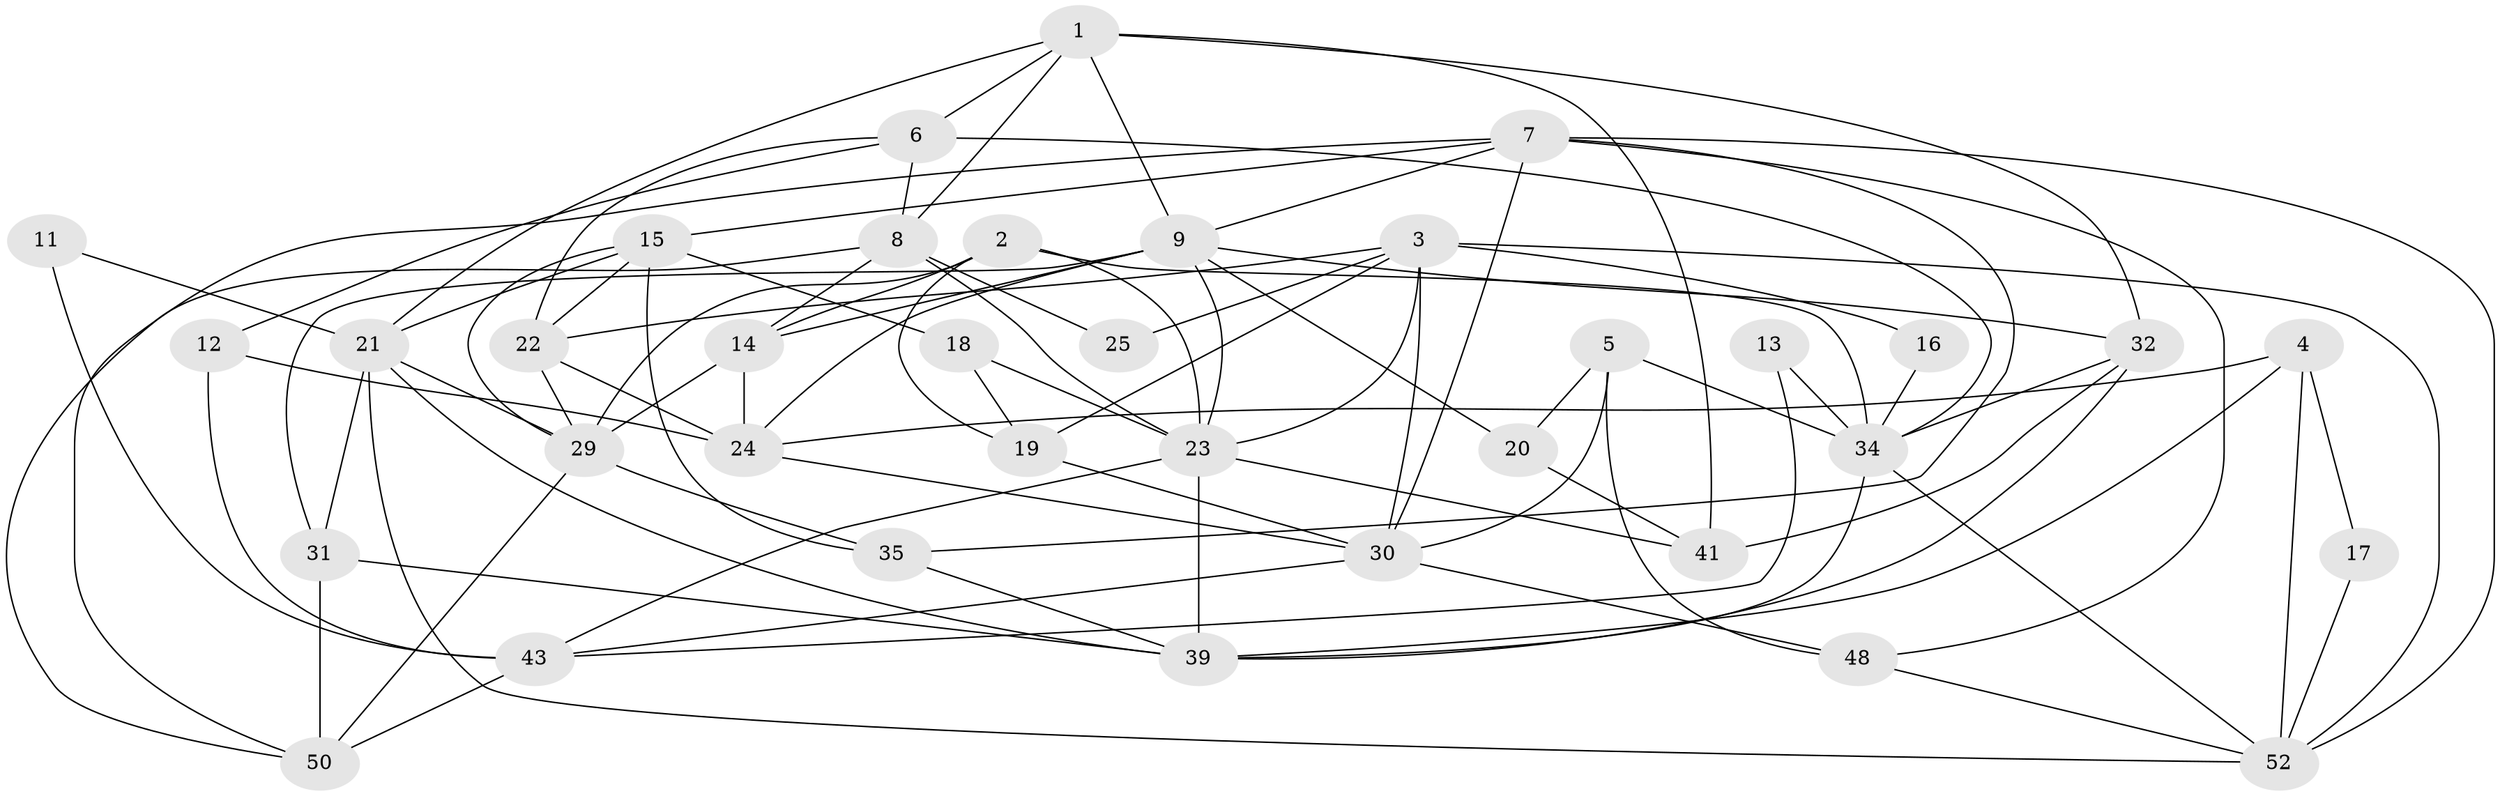 // Generated by graph-tools (version 1.1) at 2025/52/02/27/25 19:52:02]
// undirected, 36 vertices, 90 edges
graph export_dot {
graph [start="1"]
  node [color=gray90,style=filled];
  1 [super="+40"];
  2 [super="+27"];
  3 [super="+46"];
  4;
  5;
  6 [super="+10"];
  7 [super="+33"];
  8 [super="+56"];
  9 [super="+28"];
  11;
  12 [super="+26"];
  13;
  14;
  15 [super="+47"];
  16;
  17;
  18 [super="+45"];
  19 [super="+51"];
  20;
  21 [super="+44"];
  22 [super="+57"];
  23 [super="+38"];
  24 [super="+58"];
  25;
  29 [super="+42"];
  30 [super="+37"];
  31 [super="+54"];
  32 [super="+49"];
  34 [super="+36"];
  35;
  39 [super="+53"];
  41 [super="+59"];
  43 [super="+60"];
  48;
  50;
  52 [super="+55"];
  1 -- 41;
  1 -- 9;
  1 -- 32;
  1 -- 8;
  1 -- 21;
  1 -- 6;
  2 -- 23;
  2 -- 14;
  2 -- 34;
  2 -- 19;
  2 -- 29;
  3 -- 19;
  3 -- 25;
  3 -- 30;
  3 -- 52;
  3 -- 23;
  3 -- 16;
  3 -- 22;
  4 -- 17;
  4 -- 39;
  4 -- 52;
  4 -- 24;
  5 -- 48;
  5 -- 20;
  5 -- 30;
  5 -- 34;
  6 -- 8;
  6 -- 34 [weight=2];
  6 -- 12;
  6 -- 22;
  7 -- 9;
  7 -- 48;
  7 -- 50;
  7 -- 35;
  7 -- 52;
  7 -- 30;
  7 -- 15;
  8 -- 14 [weight=2];
  8 -- 25;
  8 -- 50;
  8 -- 23;
  9 -- 23;
  9 -- 31;
  9 -- 20;
  9 -- 14;
  9 -- 32;
  9 -- 24;
  11 -- 43;
  11 -- 21;
  12 -- 43 [weight=2];
  12 -- 24;
  13 -- 34;
  13 -- 43;
  14 -- 24 [weight=2];
  14 -- 29;
  15 -- 35;
  15 -- 18;
  15 -- 21;
  15 -- 29;
  15 -- 22;
  16 -- 34;
  17 -- 52;
  18 -- 23;
  18 -- 19;
  19 -- 30;
  20 -- 41 [weight=2];
  21 -- 39;
  21 -- 52;
  21 -- 29;
  21 -- 31;
  22 -- 29 [weight=2];
  22 -- 24;
  23 -- 41;
  23 -- 43;
  23 -- 39;
  24 -- 30;
  29 -- 50;
  29 -- 35;
  30 -- 48;
  30 -- 43;
  31 -- 39;
  31 -- 50;
  32 -- 34;
  32 -- 39;
  32 -- 41;
  34 -- 39;
  34 -- 52;
  35 -- 39;
  43 -- 50;
  48 -- 52;
}
